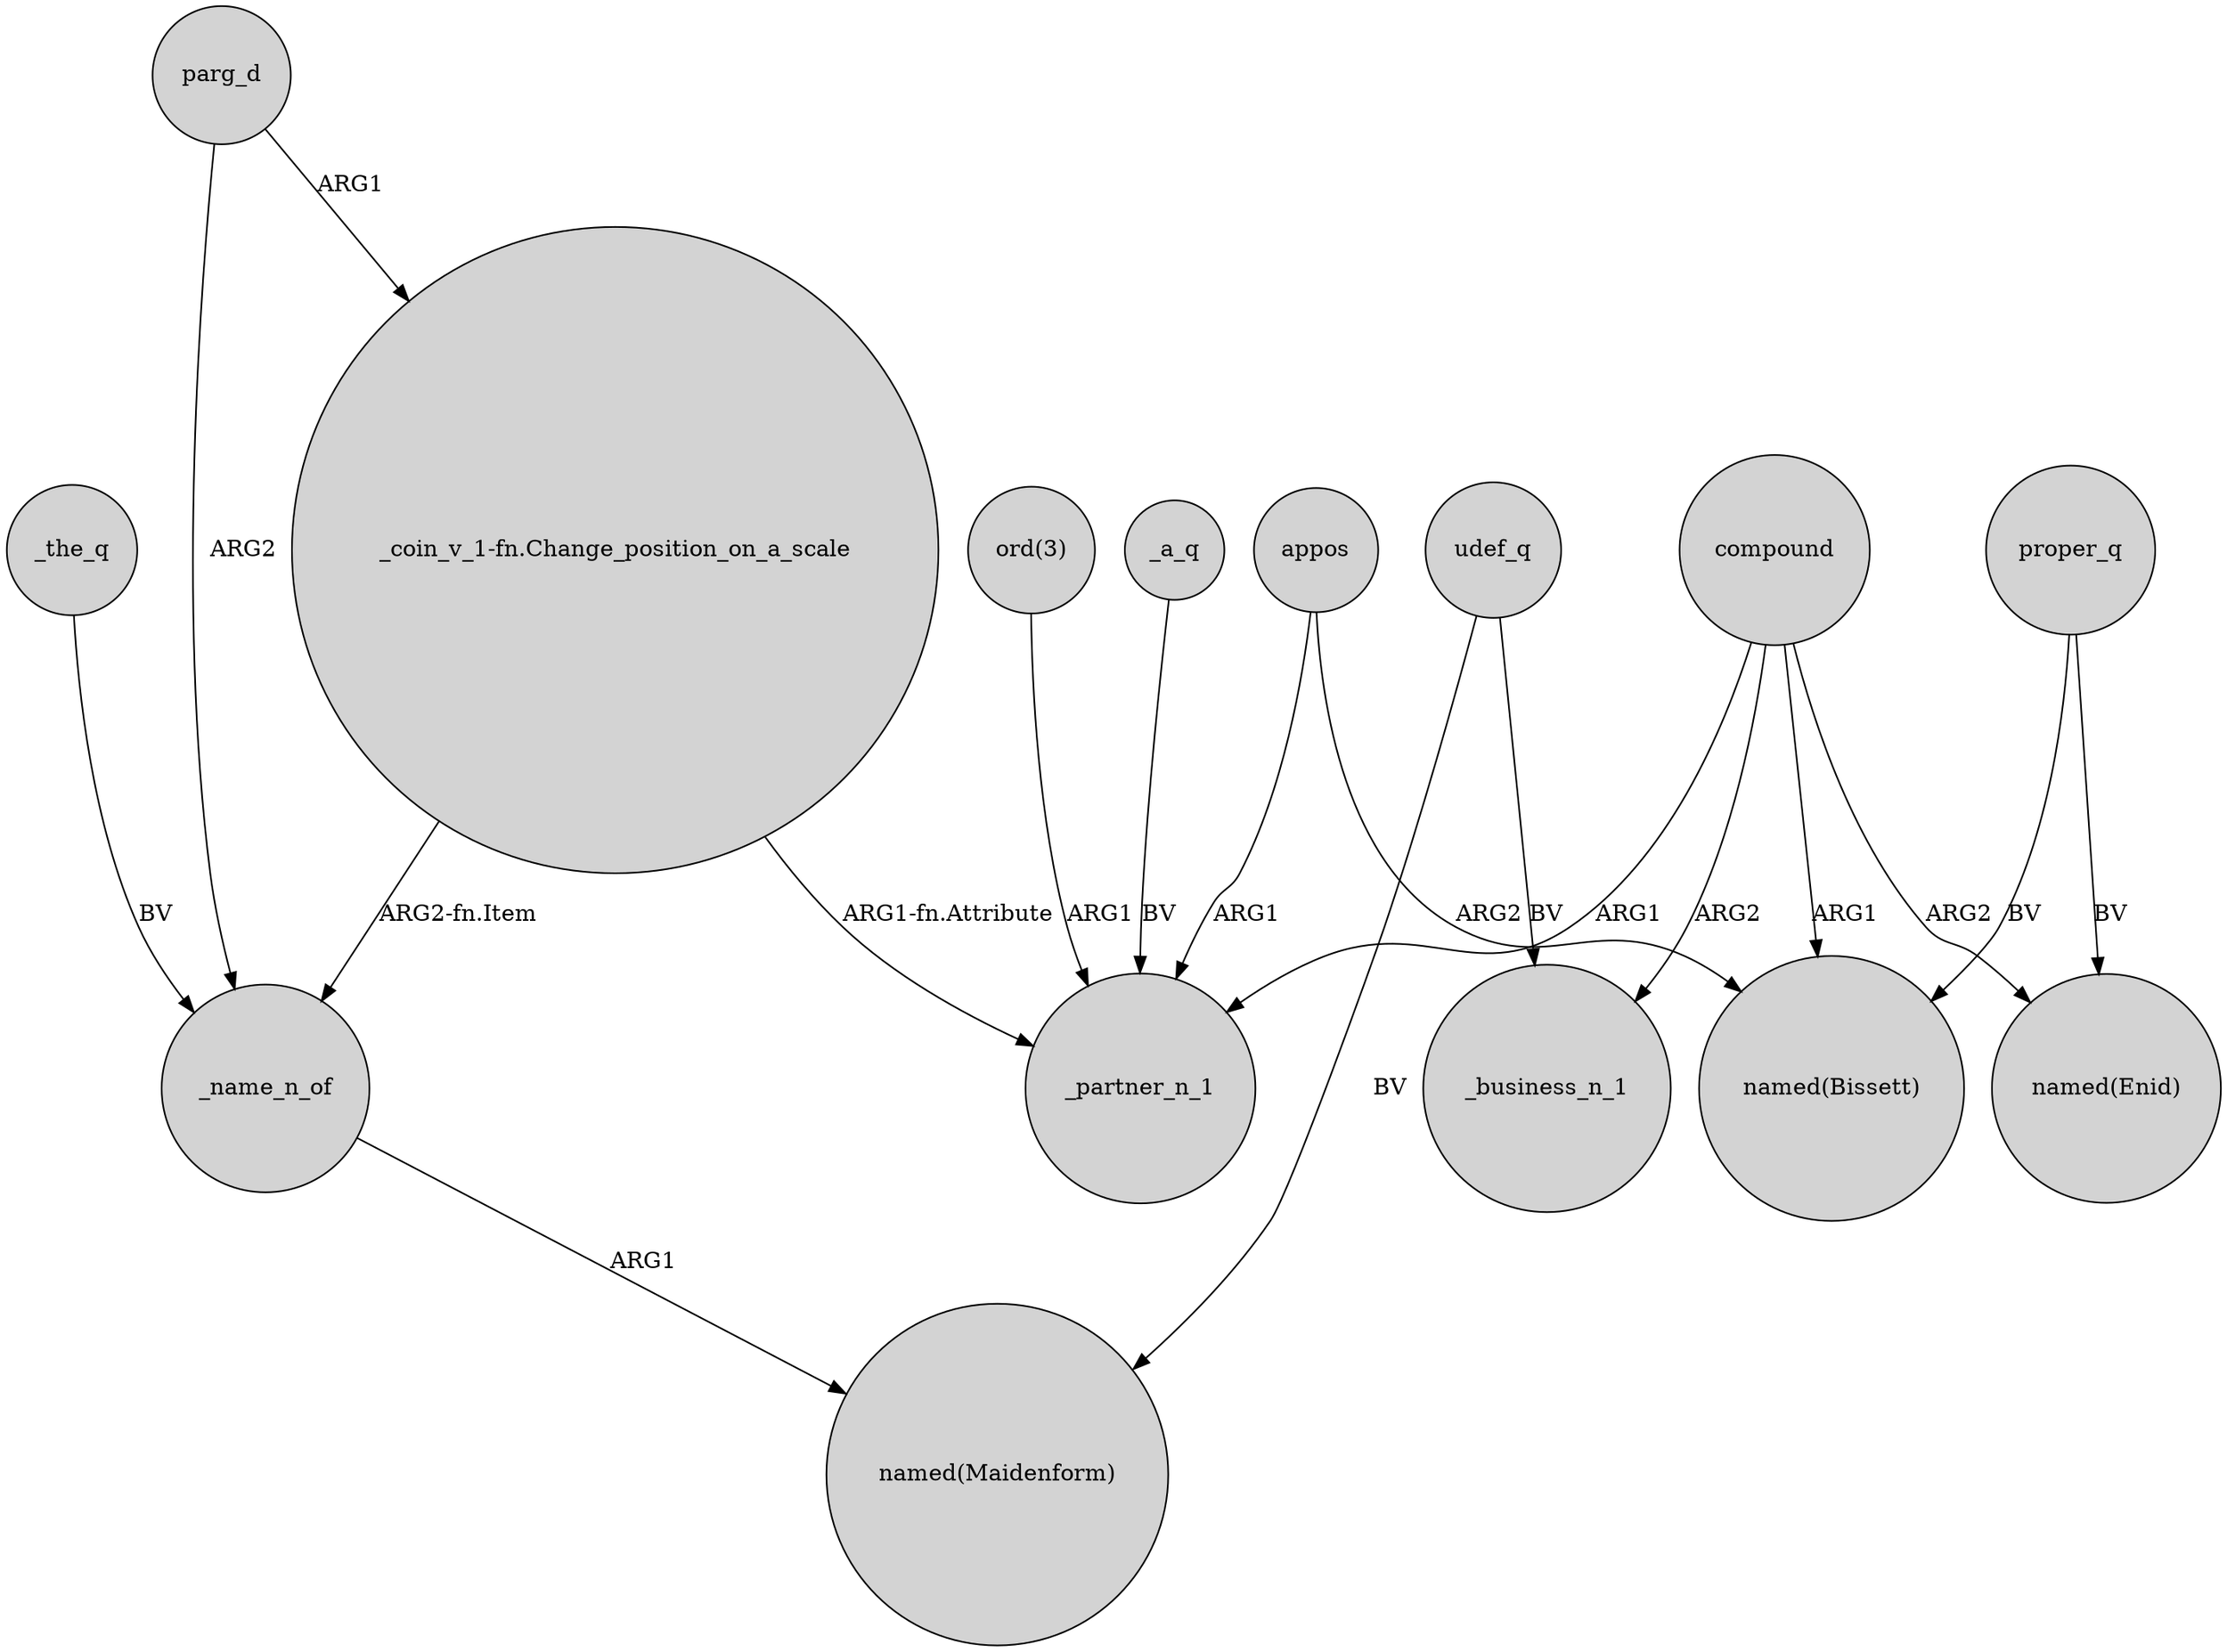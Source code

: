 digraph {
	node [shape=circle style=filled]
	udef_q -> "named(Maidenform)" [label=BV]
	compound -> "named(Enid)" [label=ARG2]
	compound -> "named(Bissett)" [label=ARG1]
	proper_q -> "named(Bissett)" [label=BV]
	_name_n_of -> "named(Maidenform)" [label=ARG1]
	parg_d -> _name_n_of [label=ARG2]
	_the_q -> _name_n_of [label=BV]
	udef_q -> _business_n_1 [label=BV]
	"_coin_v_1-fn.Change_position_on_a_scale" -> _partner_n_1 [label="ARG1-fn.Attribute"]
	appos -> _partner_n_1 [label=ARG1]
	proper_q -> "named(Enid)" [label=BV]
	appos -> "named(Bissett)" [label=ARG2]
	"ord(3)" -> _partner_n_1 [label=ARG1]
	"_coin_v_1-fn.Change_position_on_a_scale" -> _name_n_of [label="ARG2-fn.Item"]
	_a_q -> _partner_n_1 [label=BV]
	compound -> _partner_n_1 [label=ARG1]
	parg_d -> "_coin_v_1-fn.Change_position_on_a_scale" [label=ARG1]
	compound -> _business_n_1 [label=ARG2]
}
